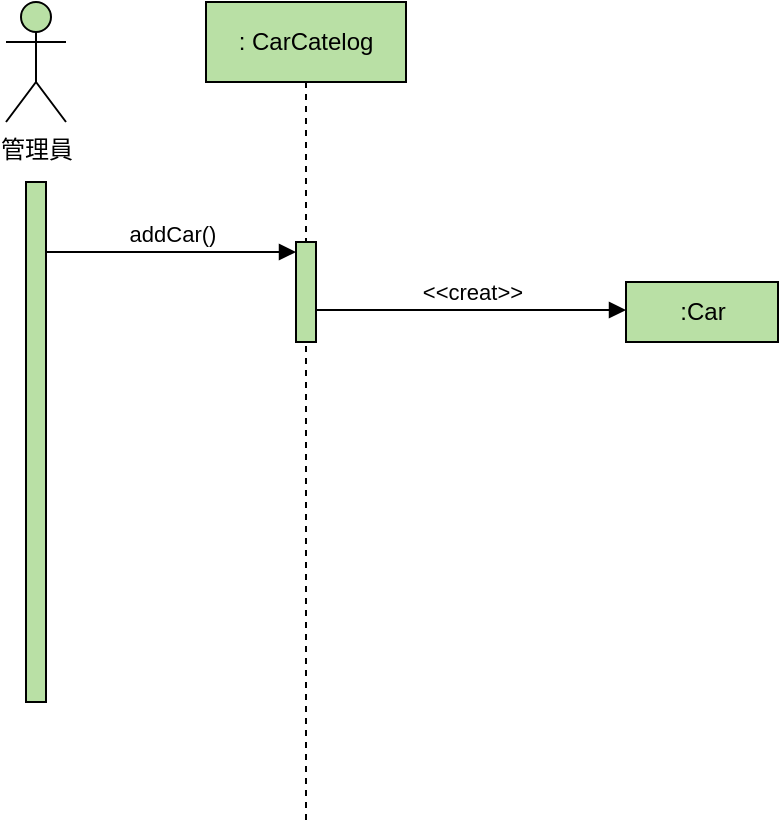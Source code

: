 <mxfile version="22.1.12" type="google">
  <diagram name="第 1 页" id="QBQ5EZMorRzOxc8YqjkE">
    <mxGraphModel grid="1" page="1" gridSize="10" guides="1" tooltips="1" connect="1" arrows="1" fold="1" pageScale="1" pageWidth="827" pageHeight="1169" math="0" shadow="0">
      <root>
        <mxCell id="0" />
        <mxCell id="1" parent="0" />
        <mxCell id="Qh55SzgOEn8RBj2z0dld-3" value="管理員" style="shape=umlActor;verticalLabelPosition=bottom;verticalAlign=top;html=1;outlineConnect=0;fillColor=#B9E0A5;" vertex="1" parent="1">
          <mxGeometry x="60" y="130" width="30" height="60" as="geometry" />
        </mxCell>
        <mxCell id="Qh55SzgOEn8RBj2z0dld-4" value="" style="html=1;points=[[0,0,0,0,5],[0,1,0,0,-5],[1,0,0,0,5],[1,1,0,0,-5]];perimeter=orthogonalPerimeter;outlineConnect=0;targetShapes=umlLifeline;portConstraint=eastwest;newEdgeStyle={&quot;curved&quot;:0,&quot;rounded&quot;:0};fillColor=#B9E0A5;" vertex="1" parent="1">
          <mxGeometry x="70" y="220" width="10" height="260" as="geometry" />
        </mxCell>
        <mxCell id="Qh55SzgOEn8RBj2z0dld-8" value=": CarCatelog" style="shape=umlLifeline;perimeter=lifelinePerimeter;whiteSpace=wrap;html=1;container=1;dropTarget=0;collapsible=0;recursiveResize=0;outlineConnect=0;portConstraint=eastwest;newEdgeStyle={&quot;curved&quot;:0,&quot;rounded&quot;:0};fillColor=#B9E0A5;" vertex="1" parent="1">
          <mxGeometry x="160" y="130" width="100" height="410" as="geometry" />
        </mxCell>
        <mxCell id="Qh55SzgOEn8RBj2z0dld-9" value="" style="html=1;points=[[0,0,0,0,5],[0,1,0,0,-5],[1,0,0,0,5],[1,1,0,0,-5]];perimeter=orthogonalPerimeter;outlineConnect=0;targetShapes=umlLifeline;portConstraint=eastwest;newEdgeStyle={&quot;curved&quot;:0,&quot;rounded&quot;:0};fillColor=#B9E0A5;" vertex="1" parent="Qh55SzgOEn8RBj2z0dld-8">
          <mxGeometry x="45" y="120" width="10" height="50" as="geometry" />
        </mxCell>
        <mxCell id="Qh55SzgOEn8RBj2z0dld-10" value="addCar()" style="html=1;verticalAlign=bottom;startArrow=none;endArrow=block;startSize=8;curved=0;rounded=0;entryX=0;entryY=0;entryDx=0;entryDy=5;startFill=0;" edge="1" parent="Qh55SzgOEn8RBj2z0dld-8" target="Qh55SzgOEn8RBj2z0dld-9">
          <mxGeometry relative="1" as="geometry">
            <mxPoint x="-80" y="125" as="sourcePoint" />
          </mxGeometry>
        </mxCell>
        <mxCell id="Qh55SzgOEn8RBj2z0dld-13" value="&amp;lt;&amp;lt;creat&amp;gt;&amp;gt;" style="html=1;verticalAlign=bottom;startArrow=none;endArrow=block;startSize=8;curved=0;rounded=0;startFill=0;" edge="1" parent="1">
          <mxGeometry relative="1" as="geometry">
            <mxPoint x="215" y="284" as="sourcePoint" />
            <mxPoint x="370" y="284" as="targetPoint" />
          </mxGeometry>
        </mxCell>
        <mxCell id="Qh55SzgOEn8RBj2z0dld-6" value=":Car" style="html=1;points=[[0,0,0,0,5],[0,1,0,0,-5],[1,0,0,0,5],[1,1,0,0,-5]];perimeter=orthogonalPerimeter;outlineConnect=0;targetShapes=umlLifeline;portConstraint=eastwest;newEdgeStyle={&quot;curved&quot;:0,&quot;rounded&quot;:0};fillColor=#B9E0A5;" vertex="1" parent="1">
          <mxGeometry x="370" y="270" width="76" height="30" as="geometry" />
        </mxCell>
      </root>
    </mxGraphModel>
  </diagram>
</mxfile>
